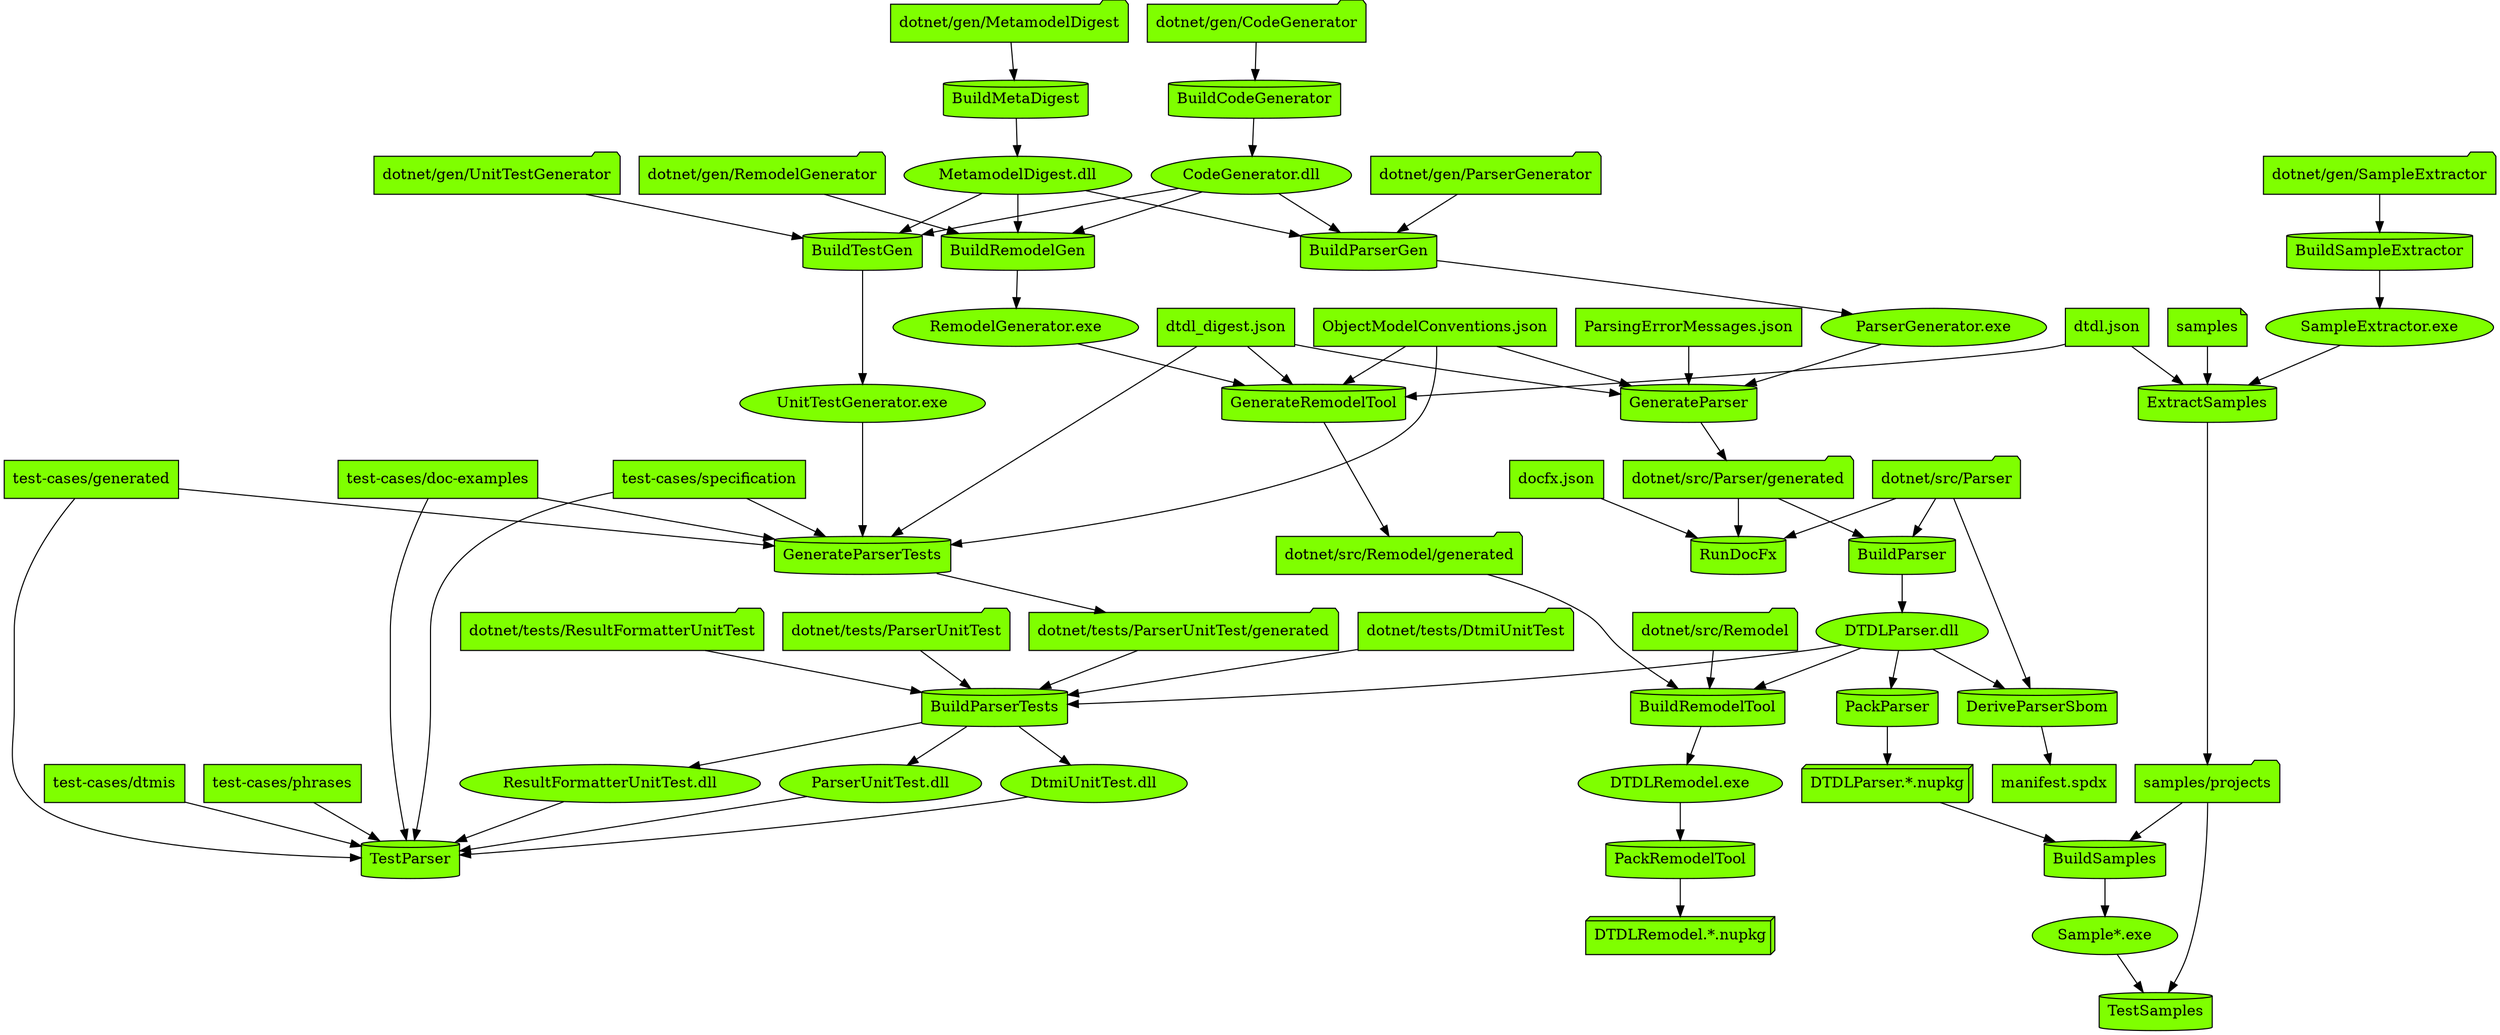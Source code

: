 digraph {
  {
    "BuildMetaDigest" [shape=cylinder style=filled fillcolor=chartreuse]
    "BuildRemodelGen" [shape=cylinder style=filled fillcolor=chartreuse]
    "BuildCodeGenerator" [shape=cylinder style=filled fillcolor=chartreuse]
    "TestSamples" [shape=cylinder style=filled fillcolor=chartreuse]
    "GenerateParser" [shape=cylinder style=filled fillcolor=chartreuse]
    "PackRemodelTool" [shape=cylinder style=filled fillcolor=chartreuse]
    "BuildParserGen" [shape=cylinder style=filled fillcolor=chartreuse]
    "RunDocFx" [shape=cylinder style=filled fillcolor=chartreuse]
    "BuildParserTests" [shape=cylinder style=filled fillcolor=chartreuse]
    "PackParser" [shape=cylinder style=filled fillcolor=chartreuse]
    "ExtractSamples" [shape=cylinder style=filled fillcolor=chartreuse]
    "BuildSamples" [shape=cylinder style=filled fillcolor=chartreuse]
    "BuildParser" [shape=cylinder style=filled fillcolor=chartreuse]
    "BuildTestGen" [shape=cylinder style=filled fillcolor=chartreuse]
    "BuildSampleExtractor" [shape=cylinder style=filled fillcolor=chartreuse]
    "GenerateParserTests" [shape=cylinder style=filled fillcolor=chartreuse]
    "DeriveParserSbom" [shape=cylinder style=filled fillcolor=chartreuse]
    "BuildRemodelTool" [shape=cylinder style=filled fillcolor=chartreuse]
    "GenerateRemodelTool" [shape=cylinder style=filled fillcolor=chartreuse]
    "TestParser" [shape=cylinder style=filled fillcolor=chartreuse]
    "dotnet/gen/MetamodelDigest" [shape=folder style=filled fillcolor=chartreuse]
    "MetamodelDigest.dll" [shape=ellipse style=filled fillcolor=chartreuse]
    "dotnet/gen/RemodelGenerator" [shape=folder style=filled fillcolor=chartreuse]
    "CodeGenerator.dll" [shape=ellipse style=filled fillcolor=chartreuse]
    "RemodelGenerator.exe" [shape=ellipse style=filled fillcolor=chartreuse]
    "dotnet/gen/CodeGenerator" [shape=folder style=filled fillcolor=chartreuse]
    "Sample*.exe" [shape=ellipse style=filled fillcolor=chartreuse]
    "samples/projects" [shape=folder style=filled fillcolor=chartreuse]
    "ParserGenerator.exe" [shape=ellipse style=filled fillcolor=chartreuse]
    "dtdl_digest.json" [shape=box style=filled fillcolor=chartreuse]
    "ObjectModelConventions.json" [shape=box style=filled fillcolor=chartreuse]
    "ParsingErrorMessages.json" [shape=box style=filled fillcolor=chartreuse]
    "dotnet/src/Parser/generated" [shape=folder style=filled fillcolor=chartreuse]
    "DTDLRemodel.exe" [shape=ellipse style=filled fillcolor=chartreuse]
    "DTDLRemodel.*.nupkg" [shape=box3d style=filled fillcolor=chartreuse]
    "dotnet/gen/ParserGenerator" [shape=folder style=filled fillcolor=chartreuse]
    "dotnet/src/Parser" [shape=folder style=filled fillcolor=chartreuse]
    "docfx.json" [shape=box style=filled fillcolor=chartreuse]
    "dotnet/tests/DtmiUnitTest" [shape=folder style=filled fillcolor=chartreuse]
    "DtmiUnitTest.dll" [shape=ellipse style=filled fillcolor=chartreuse]
    "dotnet/tests/ResultFormatterUnitTest" [shape=folder style=filled fillcolor=chartreuse]
    "ResultFormatterUnitTest.dll" [shape=ellipse style=filled fillcolor=chartreuse]
    "dotnet/tests/ParserUnitTest" [shape=folder style=filled fillcolor=chartreuse]
    "dotnet/tests/ParserUnitTest/generated" [shape=folder style=filled fillcolor=chartreuse]
    "DTDLParser.dll" [shape=ellipse style=filled fillcolor=chartreuse]
    "ParserUnitTest.dll" [shape=ellipse style=filled fillcolor=chartreuse]
    "DTDLParser.*.nupkg" [shape=box3d style=filled fillcolor=chartreuse]
    "SampleExtractor.exe" [shape=ellipse style=filled fillcolor=chartreuse]
    "dtdl.json" [shape=box style=filled fillcolor=chartreuse]
    "samples" [shape=note style=filled fillcolor=chartreuse]
    "dotnet/gen/UnitTestGenerator" [shape=folder style=filled fillcolor=chartreuse]
    "UnitTestGenerator.exe" [shape=ellipse style=filled fillcolor=chartreuse]
    "dotnet/gen/SampleExtractor" [shape=folder style=filled fillcolor=chartreuse]
    "test-cases/generated" [shape=box style=filled fillcolor=chartreuse]
    "test-cases/doc-examples" [shape=box style=filled fillcolor=chartreuse]
    "test-cases/specification" [shape=box style=filled fillcolor=chartreuse]
    "manifest.spdx" [shape=box style=filled fillcolor=chartreuse]
    "dotnet/src/Remodel" [shape=folder style=filled fillcolor=chartreuse]
    "dotnet/src/Remodel/generated" [shape=folder style=filled fillcolor=chartreuse]
    "test-cases/dtmis" [shape=box style=filled fillcolor=chartreuse]
    "test-cases/phrases" [shape=box style=filled fillcolor=chartreuse]
  }
  "dotnet/gen/MetamodelDigest" -> "BuildMetaDigest"
  "BuildMetaDigest" -> "MetamodelDigest.dll"
  "dotnet/gen/RemodelGenerator" -> "BuildRemodelGen"
  "MetamodelDigest.dll" -> "BuildRemodelGen"
  "CodeGenerator.dll" -> "BuildRemodelGen"
  "BuildRemodelGen" -> "RemodelGenerator.exe"
  "dotnet/gen/CodeGenerator" -> "BuildCodeGenerator"
  "BuildCodeGenerator" -> "CodeGenerator.dll"
  "Sample*.exe" -> "TestSamples"
  "samples/projects" -> "TestSamples"
  "ParserGenerator.exe" -> "GenerateParser"
  "dtdl_digest.json" -> "GenerateParser"
  "ObjectModelConventions.json" -> "GenerateParser"
  "ParsingErrorMessages.json" -> "GenerateParser"
  "GenerateParser" -> "dotnet/src/Parser/generated"
  "DTDLRemodel.exe" -> "PackRemodelTool"
  "PackRemodelTool" -> "DTDLRemodel.*.nupkg"
  "dotnet/gen/ParserGenerator" -> "BuildParserGen"
  "MetamodelDigest.dll" -> "BuildParserGen"
  "CodeGenerator.dll" -> "BuildParserGen"
  "BuildParserGen" -> "ParserGenerator.exe"
  "dotnet/src/Parser" -> "RunDocFx"
  "dotnet/src/Parser/generated" -> "RunDocFx"
  "docfx.json" -> "RunDocFx"
  "dotnet/tests/DtmiUnitTest" -> "BuildParserTests"
  "BuildParserTests" -> "DtmiUnitTest.dll"
  "dotnet/tests/ResultFormatterUnitTest" -> "BuildParserTests"
  "BuildParserTests" -> "ResultFormatterUnitTest.dll"
  "dotnet/tests/ParserUnitTest" -> "BuildParserTests"
  "dotnet/tests/ParserUnitTest/generated" -> "BuildParserTests"
  "DTDLParser.dll" -> "BuildParserTests"
  "BuildParserTests" -> "ParserUnitTest.dll"
  "DTDLParser.dll" -> "PackParser"
  "PackParser" -> "DTDLParser.*.nupkg"
  "SampleExtractor.exe" -> "ExtractSamples"
  "dtdl.json" -> "ExtractSamples"
  "samples" -> "ExtractSamples"
  "ExtractSamples" -> "samples/projects"
  "DTDLParser.*.nupkg" -> "BuildSamples"
  "samples/projects" -> "BuildSamples"
  "BuildSamples" -> "Sample*.exe"
  "dotnet/src/Parser" -> "BuildParser"
  "dotnet/src/Parser/generated" -> "BuildParser"
  "BuildParser" -> "DTDLParser.dll"
  "dotnet/gen/UnitTestGenerator" -> "BuildTestGen"
  "MetamodelDigest.dll" -> "BuildTestGen"
  "CodeGenerator.dll" -> "BuildTestGen"
  "BuildTestGen" -> "UnitTestGenerator.exe"
  "dotnet/gen/SampleExtractor" -> "BuildSampleExtractor"
  "BuildSampleExtractor" -> "SampleExtractor.exe"
  "UnitTestGenerator.exe" -> "GenerateParserTests"
  "dtdl_digest.json" -> "GenerateParserTests"
  "ObjectModelConventions.json" -> "GenerateParserTests"
  "test-cases/generated" -> "GenerateParserTests"
  "test-cases/doc-examples" -> "GenerateParserTests"
  "test-cases/specification" -> "GenerateParserTests"
  "GenerateParserTests" -> "dotnet/tests/ParserUnitTest/generated"
  "DTDLParser.dll" -> "DeriveParserSbom"
  "dotnet/src/Parser" -> "DeriveParserSbom"
  "DeriveParserSbom" -> "manifest.spdx"
  "dotnet/src/Remodel" -> "BuildRemodelTool"
  "dotnet/src/Remodel/generated" -> "BuildRemodelTool"
  "DTDLParser.dll" -> "BuildRemodelTool"
  "BuildRemodelTool" -> "DTDLRemodel.exe"
  "RemodelGenerator.exe" -> "GenerateRemodelTool"
  "dtdl.json" -> "GenerateRemodelTool"
  "dtdl_digest.json" -> "GenerateRemodelTool"
  "ObjectModelConventions.json" -> "GenerateRemodelTool"
  "GenerateRemodelTool" -> "dotnet/src/Remodel/generated"
  "DtmiUnitTest.dll" -> "TestParser"
  "test-cases/dtmis" -> "TestParser"
  "ResultFormatterUnitTest.dll" -> "TestParser"
  "test-cases/phrases" -> "TestParser"
  "ParserUnitTest.dll" -> "TestParser"
  "test-cases/generated" -> "TestParser"
  "test-cases/doc-examples" -> "TestParser"
  "test-cases/specification" -> "TestParser"
}
